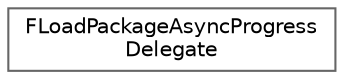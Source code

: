 digraph "Graphical Class Hierarchy"
{
 // INTERACTIVE_SVG=YES
 // LATEX_PDF_SIZE
  bgcolor="transparent";
  edge [fontname=Helvetica,fontsize=10,labelfontname=Helvetica,labelfontsize=10];
  node [fontname=Helvetica,fontsize=10,shape=box,height=0.2,width=0.4];
  rankdir="LR";
  Node0 [id="Node000000",label="FLoadPackageAsyncProgress\lDelegate",height=0.2,width=0.4,color="grey40", fillcolor="white", style="filled",URL="$db/dfe/classFLoadPackageAsyncProgressDelegate.html",tooltip="Thread-safe delegate called on progress of async package loading."];
}
